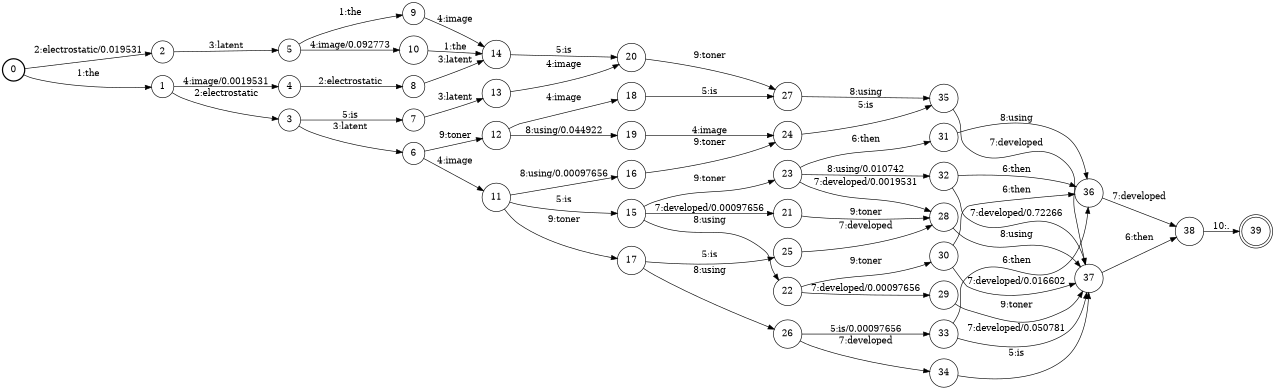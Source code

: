 digraph FST {
rankdir = LR;
size = "8.5,11";
label = "";
center = 1;
orientation = Portrait;
ranksep = "0.4";
nodesep = "0.25";
0 [label = "0", shape = circle, style = bold, fontsize = 14]
	0 -> 1 [label = "1:the", fontsize = 14];
	0 -> 2 [label = "2:electrostatic/0.019531", fontsize = 14];
1 [label = "1", shape = circle, style = solid, fontsize = 14]
	1 -> 3 [label = "2:electrostatic", fontsize = 14];
	1 -> 4 [label = "4:image/0.0019531", fontsize = 14];
2 [label = "2", shape = circle, style = solid, fontsize = 14]
	2 -> 5 [label = "3:latent", fontsize = 14];
3 [label = "3", shape = circle, style = solid, fontsize = 14]
	3 -> 6 [label = "3:latent", fontsize = 14];
	3 -> 7 [label = "5:is", fontsize = 14];
4 [label = "4", shape = circle, style = solid, fontsize = 14]
	4 -> 8 [label = "2:electrostatic", fontsize = 14];
5 [label = "5", shape = circle, style = solid, fontsize = 14]
	5 -> 9 [label = "1:the", fontsize = 14];
	5 -> 10 [label = "4:image/0.092773", fontsize = 14];
6 [label = "6", shape = circle, style = solid, fontsize = 14]
	6 -> 11 [label = "4:image", fontsize = 14];
	6 -> 12 [label = "9:toner", fontsize = 14];
7 [label = "7", shape = circle, style = solid, fontsize = 14]
	7 -> 13 [label = "3:latent", fontsize = 14];
8 [label = "8", shape = circle, style = solid, fontsize = 14]
	8 -> 14 [label = "3:latent", fontsize = 14];
9 [label = "9", shape = circle, style = solid, fontsize = 14]
	9 -> 14 [label = "4:image", fontsize = 14];
10 [label = "10", shape = circle, style = solid, fontsize = 14]
	10 -> 14 [label = "1:the", fontsize = 14];
11 [label = "11", shape = circle, style = solid, fontsize = 14]
	11 -> 15 [label = "5:is", fontsize = 14];
	11 -> 16 [label = "8:using/0.00097656", fontsize = 14];
	11 -> 17 [label = "9:toner", fontsize = 14];
12 [label = "12", shape = circle, style = solid, fontsize = 14]
	12 -> 18 [label = "4:image", fontsize = 14];
	12 -> 19 [label = "8:using/0.044922", fontsize = 14];
13 [label = "13", shape = circle, style = solid, fontsize = 14]
	13 -> 20 [label = "4:image", fontsize = 14];
14 [label = "14", shape = circle, style = solid, fontsize = 14]
	14 -> 20 [label = "5:is", fontsize = 14];
15 [label = "15", shape = circle, style = solid, fontsize = 14]
	15 -> 21 [label = "7:developed/0.00097656", fontsize = 14];
	15 -> 22 [label = "8:using", fontsize = 14];
	15 -> 23 [label = "9:toner", fontsize = 14];
16 [label = "16", shape = circle, style = solid, fontsize = 14]
	16 -> 24 [label = "9:toner", fontsize = 14];
17 [label = "17", shape = circle, style = solid, fontsize = 14]
	17 -> 25 [label = "5:is", fontsize = 14];
	17 -> 26 [label = "8:using", fontsize = 14];
18 [label = "18", shape = circle, style = solid, fontsize = 14]
	18 -> 27 [label = "5:is", fontsize = 14];
19 [label = "19", shape = circle, style = solid, fontsize = 14]
	19 -> 24 [label = "4:image", fontsize = 14];
20 [label = "20", shape = circle, style = solid, fontsize = 14]
	20 -> 27 [label = "9:toner", fontsize = 14];
21 [label = "21", shape = circle, style = solid, fontsize = 14]
	21 -> 28 [label = "9:toner", fontsize = 14];
22 [label = "22", shape = circle, style = solid, fontsize = 14]
	22 -> 29 [label = "7:developed/0.00097656", fontsize = 14];
	22 -> 30 [label = "9:toner", fontsize = 14];
23 [label = "23", shape = circle, style = solid, fontsize = 14]
	23 -> 31 [label = "6:then", fontsize = 14];
	23 -> 28 [label = "7:developed/0.0019531", fontsize = 14];
	23 -> 32 [label = "8:using/0.010742", fontsize = 14];
24 [label = "24", shape = circle, style = solid, fontsize = 14]
	24 -> 35 [label = "5:is", fontsize = 14];
25 [label = "25", shape = circle, style = solid, fontsize = 14]
	25 -> 28 [label = "7:developed", fontsize = 14];
26 [label = "26", shape = circle, style = solid, fontsize = 14]
	26 -> 33 [label = "5:is/0.00097656", fontsize = 14];
	26 -> 34 [label = "7:developed", fontsize = 14];
27 [label = "27", shape = circle, style = solid, fontsize = 14]
	27 -> 35 [label = "8:using", fontsize = 14];
28 [label = "28", shape = circle, style = solid, fontsize = 14]
	28 -> 37 [label = "8:using", fontsize = 14];
29 [label = "29", shape = circle, style = solid, fontsize = 14]
	29 -> 37 [label = "9:toner", fontsize = 14];
30 [label = "30", shape = circle, style = solid, fontsize = 14]
	30 -> 36 [label = "6:then", fontsize = 14];
	30 -> 37 [label = "7:developed/0.016602", fontsize = 14];
31 [label = "31", shape = circle, style = solid, fontsize = 14]
	31 -> 36 [label = "8:using", fontsize = 14];
32 [label = "32", shape = circle, style = solid, fontsize = 14]
	32 -> 36 [label = "6:then", fontsize = 14];
	32 -> 37 [label = "7:developed/0.72266", fontsize = 14];
33 [label = "33", shape = circle, style = solid, fontsize = 14]
	33 -> 36 [label = "6:then", fontsize = 14];
	33 -> 37 [label = "7:developed/0.050781", fontsize = 14];
34 [label = "34", shape = circle, style = solid, fontsize = 14]
	34 -> 37 [label = "5:is", fontsize = 14];
35 [label = "35", shape = circle, style = solid, fontsize = 14]
	35 -> 37 [label = "7:developed", fontsize = 14];
36 [label = "36", shape = circle, style = solid, fontsize = 14]
	36 -> 38 [label = "7:developed", fontsize = 14];
37 [label = "37", shape = circle, style = solid, fontsize = 14]
	37 -> 38 [label = "6:then", fontsize = 14];
38 [label = "38", shape = circle, style = solid, fontsize = 14]
	38 -> 39 [label = "10:.", fontsize = 14];
39 [label = "39", shape = doublecircle, style = solid, fontsize = 14]
}
